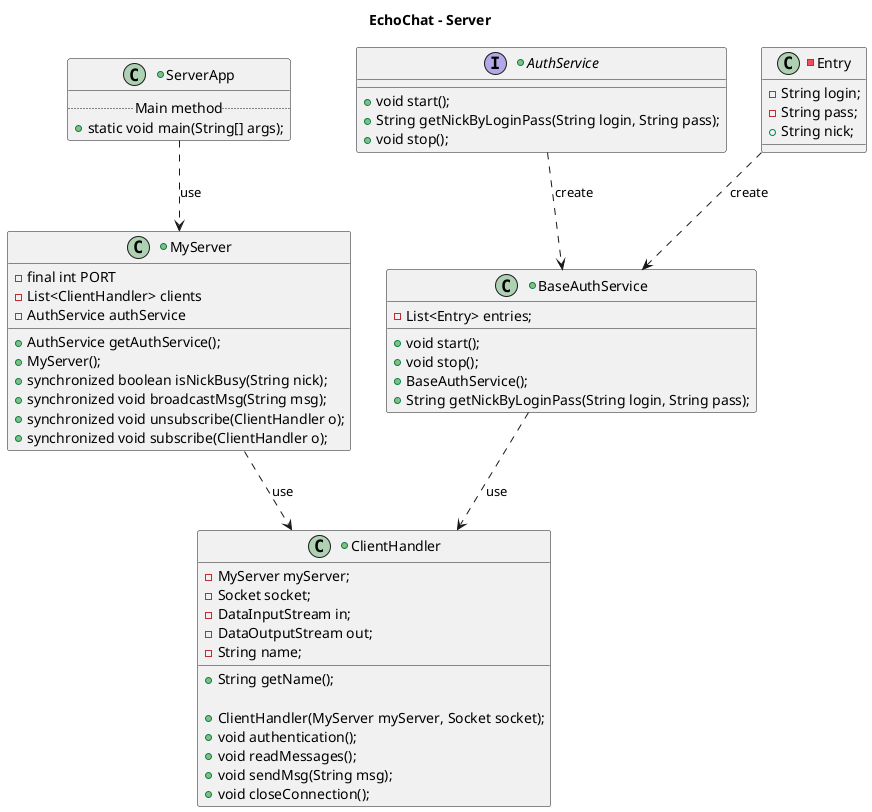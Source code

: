 @startuml

title EchoChat - Server

+class ServerApp {
.. Main method ..
  +static void main(String[] args);
}

+class MyServer {
  -final int PORT
  -List<ClientHandler> clients
  -AuthService authService

  +AuthService getAuthService();
  +MyServer();
  +synchronized boolean isNickBusy(String nick);
  +synchronized void broadcastMsg(String msg);
  +synchronized void unsubscribe(ClientHandler o);
  +synchronized void subscribe(ClientHandler o);
}

ServerApp ..> MyServer : use

+interface AuthService {
  +void start();
  +String getNickByLoginPass(String login, String pass);
  +void stop();
}

+class BaseAuthService {
  -List<Entry> entries;

  +void start();
  +void stop();
  +BaseAuthService();
  +String getNickByLoginPass(String login, String pass);
}

-class Entry{
  -String login;
  -String pass;
  +String nick;
}

Entry ..> BaseAuthService : create
AuthService ..> BaseAuthService : create

+class ClientHandler{
   -MyServer myServer;
   -Socket socket;
   -DataInputStream in;
   -DataOutputStream out;
   -String name;

   +String getName();

   +ClientHandler(MyServer myServer, Socket socket);
   +void authentication();
   +void readMessages();
   +void sendMsg(String msg);
   +void closeConnection();
}

MyServer ..> ClientHandler : use
BaseAuthService ..> ClientHandler : use

@enduml